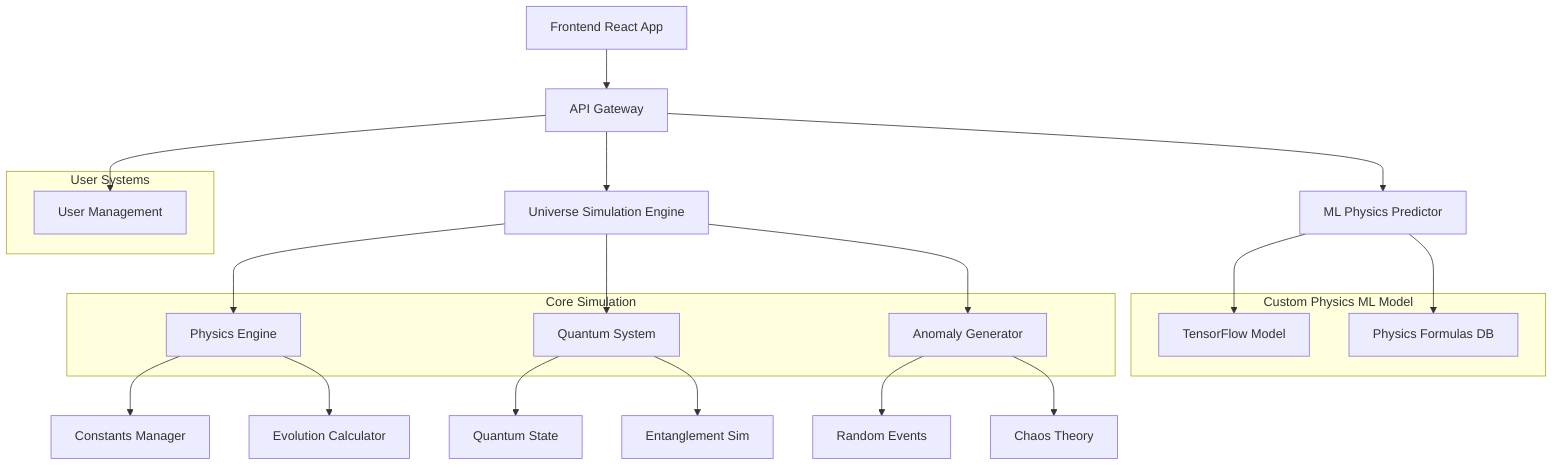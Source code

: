 graph TD
    A[Frontend React App] --> B[API Gateway]
    B --> C[Universe Simulation Engine]
    B --> D[ML Physics Predictor]
    B --> E[User Management]
    
    C --> F[Physics Engine]
    C --> G[Quantum System]
    C --> H[Anomaly Generator]
    
    D --> I[TensorFlow Model]
    D --> J[Physics Formulas DB]
    
    F --> K[Constants Manager]
    F --> L[Evolution Calculator]
    
    G --> M[Quantum State]
    G --> N[Entanglement Sim]
    
    H --> O[Random Events]
    H --> P[Chaos Theory]
    
    subgraph "Custom Physics ML Model"
        I
        J
    end
    
    subgraph "Core Simulation"
        F
        G
        H
    end
    
    subgraph "User Systems"
        E
    end